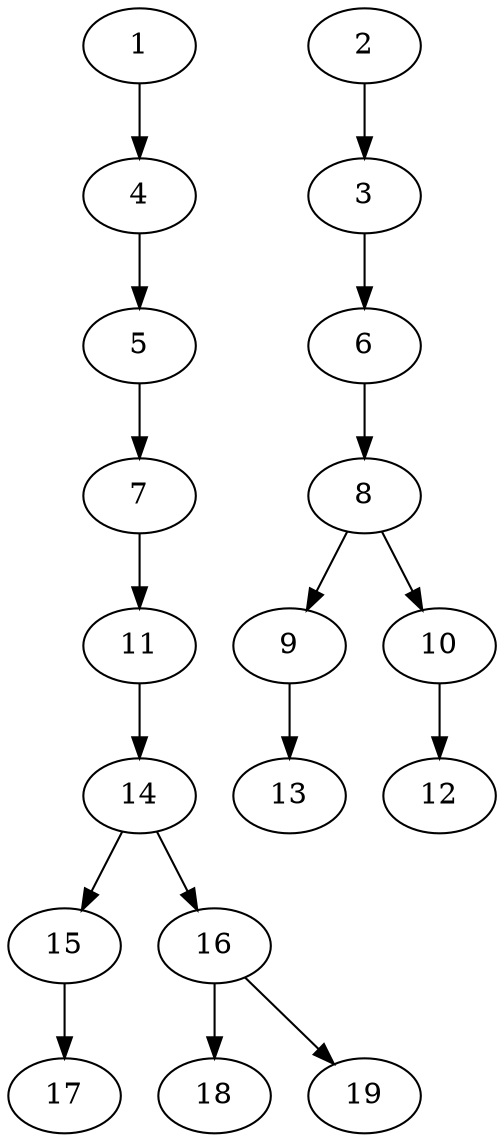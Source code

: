 // DAG (tier=1-easy, mode=data, n=19, ccr=0.306, fat=0.445, density=0.231, regular=0.629, jump=0.075, mindata=1048576, maxdata=8388608)
// DAG automatically generated by daggen at Sun Aug 24 16:33:32 2025
// /home/ermia/Project/Environments/daggen/bin/daggen --dot --ccr 0.306 --fat 0.445 --regular 0.629 --density 0.231 --jump 0.075 --mindata 1048576 --maxdata 8388608 -n 19 
digraph G {
  1 [size="8487267144000602112", alpha="0.17", expect_size="4243633572000301056"]
  1 -> 4 [size ="33286533414912"]
  2 [size="4136166598770486", alpha="0.01", expect_size="2068083299385243"]
  2 -> 3 [size ="104411191836672"]
  3 [size="70659332248451760", alpha="0.10", expect_size="35329666124225880"]
  3 -> 6 [size ="30091916607488"]
  4 [size="288123720302592000000", alpha="0.20", expect_size="144061860151296000000"]
  4 -> 5 [size ="348987064320000"]
  5 [size="1641016643319716864", alpha="0.17", expect_size="820508321659858432"]
  5 -> 7 [size ="560341641592832"]
  6 [size="1685784541656728", alpha="0.15", expect_size="842892270828364"]
  6 -> 8 [size ="81083286683648"]
  7 [size="3147609243915312", alpha="0.05", expect_size="1573804621957656"]
  7 -> 11 [size ="182711339712512"]
  8 [size="27424444833515236", alpha="0.04", expect_size="13712222416757618"]
  8 -> 9 [size ="19279168667648"]
  8 -> 10 [size ="19279168667648"]
  9 [size="1338242852866709", alpha="0.10", expect_size="669121426433354"]
  9 -> 13 [size ="42429587652608"]
  10 [size="21407676615689720", alpha="0.02", expect_size="10703838307844860"]
  10 -> 12 [size ="548068772544512"]
  11 [size="78315725454633248", alpha="0.03", expect_size="39157862727316624"]
  11 -> 14 [size ="134351979282432"]
  12 [size="187567067240888000", alpha="0.09", expect_size="93783533620444000"]
  13 [size="42239596970192666624", alpha="0.12", expect_size="21119798485096333312"]
  14 [size="9904801410680840", alpha="0.19", expect_size="4952400705340420"]
  14 -> 15 [size ="156986725367808"]
  14 -> 16 [size ="156986725367808"]
  15 [size="45488882091334824", alpha="0.04", expect_size="22744441045667412"]
  15 -> 17 [size ="36607222611968"]
  16 [size="398106108033599799296", alpha="0.01", expect_size="199053054016799899648"]
  16 -> 18 [size ="432934850920448"]
  16 -> 19 [size ="432934850920448"]
  17 [size="5470466794384502", alpha="0.09", expect_size="2735233397192251"]
  18 [size="1390526800592896000", alpha="0.08", expect_size="695263400296448000"]
  19 [size="890103074799675", alpha="0.13", expect_size="445051537399837"]
}